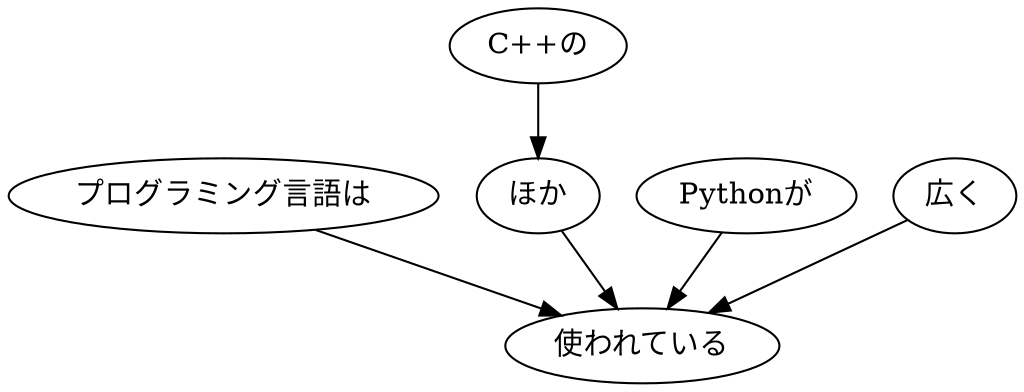 // ans44
digraph {
	0 [label="プログラミング言語は"]
	5 [label="使われている"]
	0 -> 5
	1 [label="C++の"]
	2 [label="ほか"]
	1 -> 2
	2 [label="ほか"]
	5 [label="使われている"]
	2 -> 5
	3 [label="Pythonが"]
	5 [label="使われている"]
	3 -> 5
	4 [label="広く"]
	5 [label="使われている"]
	4 -> 5
}
